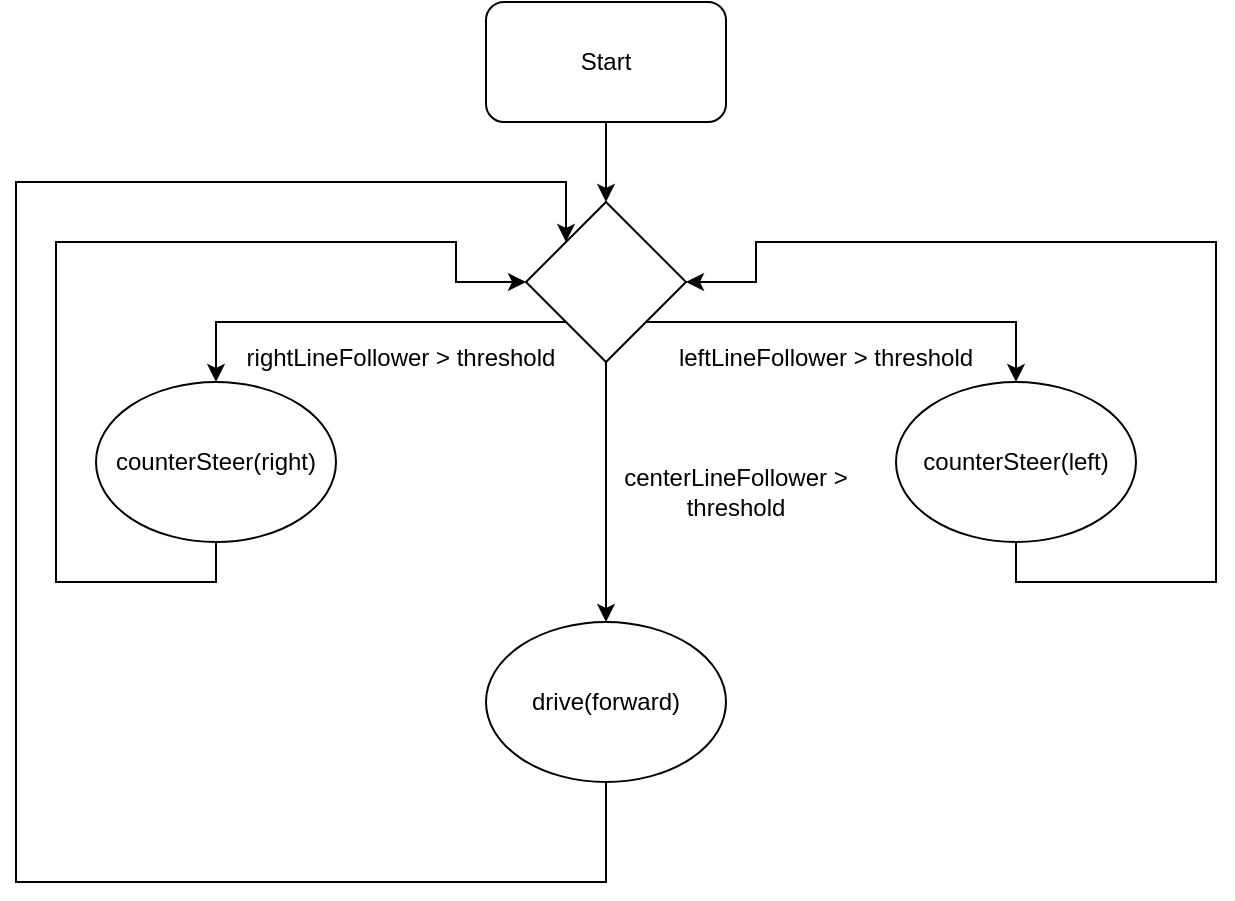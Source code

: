 <mxfile version="12.0.2" type="device" pages="1"><diagram id="BsfUHxYT14BNGIwCzAYX" name="Page-1"><mxGraphModel dx="928" dy="568" grid="1" gridSize="10" guides="1" tooltips="1" connect="1" arrows="1" fold="1" page="1" pageScale="1" pageWidth="850" pageHeight="1100" math="0" shadow="0"><root><mxCell id="0"/><mxCell id="1" parent="0"/><mxCell id="2_yuFp5LqUcb4yyyEiCz-3" style="edgeStyle=orthogonalEdgeStyle;rounded=0;orthogonalLoop=1;jettySize=auto;html=1;exitX=0.5;exitY=1;exitDx=0;exitDy=0;entryX=0.5;entryY=0;entryDx=0;entryDy=0;" edge="1" parent="1" source="2_yuFp5LqUcb4yyyEiCz-1" target="2_yuFp5LqUcb4yyyEiCz-2"><mxGeometry relative="1" as="geometry"/></mxCell><mxCell id="2_yuFp5LqUcb4yyyEiCz-1" value="Start" style="rounded=1;whiteSpace=wrap;html=1;" vertex="1" parent="1"><mxGeometry x="365" y="10" width="120" height="60" as="geometry"/></mxCell><mxCell id="2_yuFp5LqUcb4yyyEiCz-9" style="edgeStyle=orthogonalEdgeStyle;rounded=0;orthogonalLoop=1;jettySize=auto;html=1;exitX=0;exitY=1;exitDx=0;exitDy=0;entryX=0.5;entryY=0;entryDx=0;entryDy=0;" edge="1" parent="1" source="2_yuFp5LqUcb4yyyEiCz-2" target="2_yuFp5LqUcb4yyyEiCz-8"><mxGeometry relative="1" as="geometry"><Array as="points"><mxPoint x="230" y="170"/></Array></mxGeometry></mxCell><mxCell id="2_yuFp5LqUcb4yyyEiCz-14" style="edgeStyle=orthogonalEdgeStyle;rounded=0;orthogonalLoop=1;jettySize=auto;html=1;exitX=0.5;exitY=1;exitDx=0;exitDy=0;entryX=0.5;entryY=0;entryDx=0;entryDy=0;" edge="1" parent="1" source="2_yuFp5LqUcb4yyyEiCz-2" target="2_yuFp5LqUcb4yyyEiCz-10"><mxGeometry relative="1" as="geometry"/></mxCell><mxCell id="2_yuFp5LqUcb4yyyEiCz-18" style="edgeStyle=orthogonalEdgeStyle;rounded=0;orthogonalLoop=1;jettySize=auto;html=1;exitX=1;exitY=1;exitDx=0;exitDy=0;entryX=0.5;entryY=0;entryDx=0;entryDy=0;" edge="1" parent="1" source="2_yuFp5LqUcb4yyyEiCz-2" target="2_yuFp5LqUcb4yyyEiCz-12"><mxGeometry relative="1" as="geometry"/></mxCell><mxCell id="2_yuFp5LqUcb4yyyEiCz-2" value="" style="rhombus;whiteSpace=wrap;html=1;" vertex="1" parent="1"><mxGeometry x="385" y="110" width="80" height="80" as="geometry"/></mxCell><mxCell id="2_yuFp5LqUcb4yyyEiCz-4" value="rightLineFollower &amp;gt; threshold" style="text;html=1;strokeColor=none;fillColor=none;align=center;verticalAlign=middle;whiteSpace=wrap;rounded=0;" vertex="1" parent="1"><mxGeometry x="240" y="178" width="165" height="20" as="geometry"/></mxCell><mxCell id="2_yuFp5LqUcb4yyyEiCz-5" value="leftLineFollower &amp;gt; threshold" style="text;html=1;strokeColor=none;fillColor=none;align=center;verticalAlign=middle;whiteSpace=wrap;rounded=0;" vertex="1" parent="1"><mxGeometry x="460" y="178" width="150" height="20" as="geometry"/></mxCell><mxCell id="2_yuFp5LqUcb4yyyEiCz-6" style="edgeStyle=orthogonalEdgeStyle;rounded=0;orthogonalLoop=1;jettySize=auto;html=1;exitX=0.5;exitY=1;exitDx=0;exitDy=0;" edge="1" parent="1" source="2_yuFp5LqUcb4yyyEiCz-5" target="2_yuFp5LqUcb4yyyEiCz-5"><mxGeometry relative="1" as="geometry"/></mxCell><mxCell id="2_yuFp5LqUcb4yyyEiCz-20" style="edgeStyle=orthogonalEdgeStyle;rounded=0;orthogonalLoop=1;jettySize=auto;html=1;exitX=0.5;exitY=1;exitDx=0;exitDy=0;entryX=0;entryY=0.5;entryDx=0;entryDy=0;" edge="1" parent="1" source="2_yuFp5LqUcb4yyyEiCz-8" target="2_yuFp5LqUcb4yyyEiCz-2"><mxGeometry relative="1" as="geometry"><Array as="points"><mxPoint x="230" y="300"/><mxPoint x="150" y="300"/><mxPoint x="150" y="130"/><mxPoint x="350" y="130"/><mxPoint x="350" y="150"/></Array></mxGeometry></mxCell><mxCell id="2_yuFp5LqUcb4yyyEiCz-8" value="counterSteer(right)" style="ellipse;whiteSpace=wrap;html=1;" vertex="1" parent="1"><mxGeometry x="170" y="200" width="120" height="80" as="geometry"/></mxCell><mxCell id="2_yuFp5LqUcb4yyyEiCz-21" style="edgeStyle=orthogonalEdgeStyle;rounded=0;orthogonalLoop=1;jettySize=auto;html=1;exitX=0.5;exitY=1;exitDx=0;exitDy=0;entryX=0;entryY=0;entryDx=0;entryDy=0;" edge="1" parent="1" source="2_yuFp5LqUcb4yyyEiCz-10" target="2_yuFp5LqUcb4yyyEiCz-2"><mxGeometry relative="1" as="geometry"><Array as="points"><mxPoint x="425" y="450"/><mxPoint x="130" y="450"/><mxPoint x="130" y="100"/><mxPoint x="405" y="100"/></Array></mxGeometry></mxCell><mxCell id="2_yuFp5LqUcb4yyyEiCz-10" value="drive(forward)" style="ellipse;whiteSpace=wrap;html=1;" vertex="1" parent="1"><mxGeometry x="365" y="320" width="120" height="80" as="geometry"/></mxCell><mxCell id="2_yuFp5LqUcb4yyyEiCz-19" style="edgeStyle=orthogonalEdgeStyle;rounded=0;orthogonalLoop=1;jettySize=auto;html=1;exitX=0.5;exitY=1;exitDx=0;exitDy=0;entryX=1;entryY=0.5;entryDx=0;entryDy=0;" edge="1" parent="1" source="2_yuFp5LqUcb4yyyEiCz-12" target="2_yuFp5LqUcb4yyyEiCz-2"><mxGeometry relative="1" as="geometry"><Array as="points"><mxPoint x="630" y="300"/><mxPoint x="730" y="300"/><mxPoint x="730" y="130"/><mxPoint x="500" y="130"/><mxPoint x="500" y="150"/></Array></mxGeometry></mxCell><mxCell id="2_yuFp5LqUcb4yyyEiCz-12" value="counterSteer(left)" style="ellipse;whiteSpace=wrap;html=1;" vertex="1" parent="1"><mxGeometry x="570" y="200" width="120" height="80" as="geometry"/></mxCell><mxCell id="2_yuFp5LqUcb4yyyEiCz-16" value="centerLineFollower &amp;gt; threshold" style="text;html=1;strokeColor=none;fillColor=none;align=center;verticalAlign=middle;whiteSpace=wrap;rounded=0;" vertex="1" parent="1"><mxGeometry x="430" y="240" width="120" height="30" as="geometry"/></mxCell></root></mxGraphModel></diagram></mxfile>